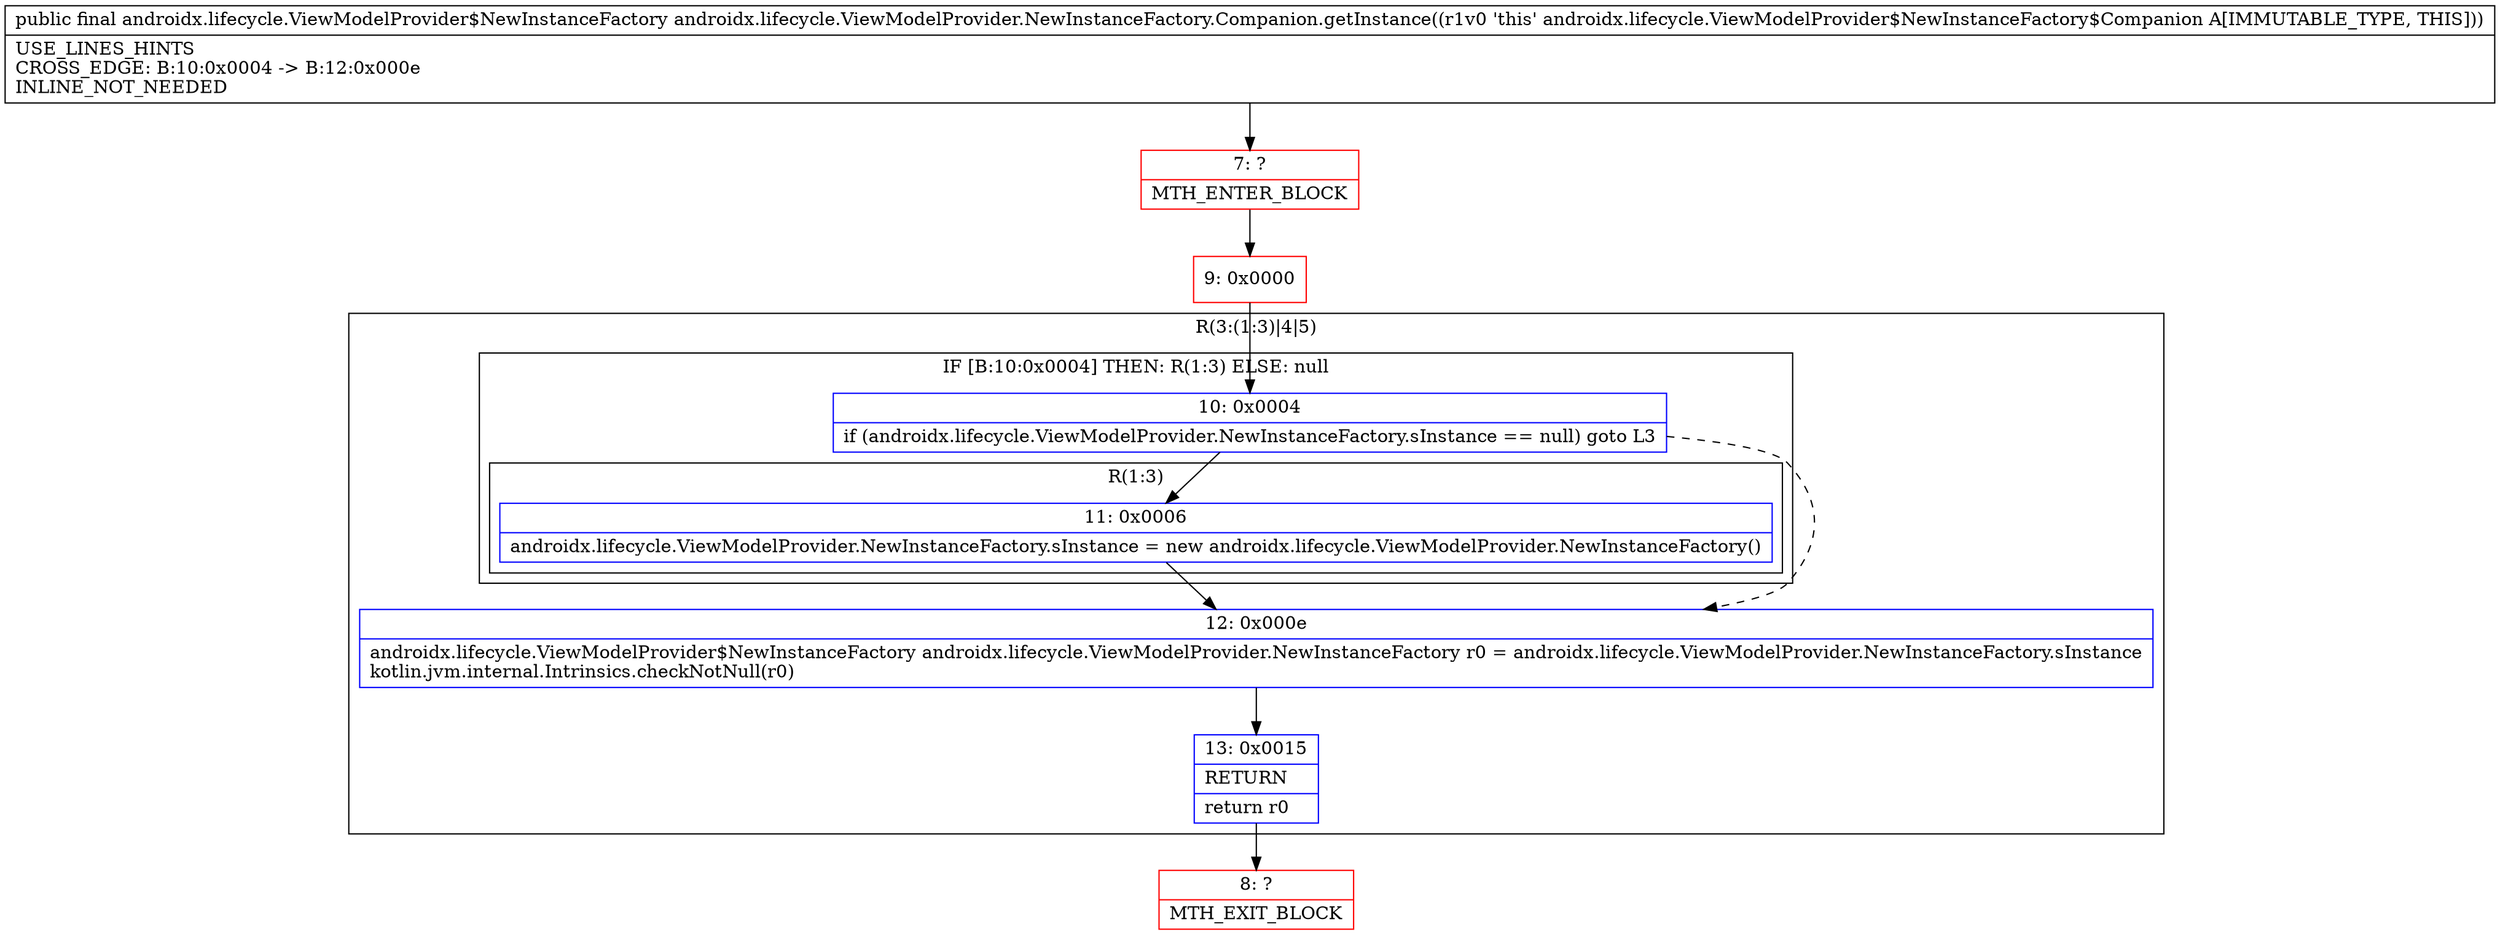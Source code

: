 digraph "CFG forandroidx.lifecycle.ViewModelProvider.NewInstanceFactory.Companion.getInstance()Landroidx\/lifecycle\/ViewModelProvider$NewInstanceFactory;" {
subgraph cluster_Region_540514265 {
label = "R(3:(1:3)|4|5)";
node [shape=record,color=blue];
subgraph cluster_IfRegion_1742201950 {
label = "IF [B:10:0x0004] THEN: R(1:3) ELSE: null";
node [shape=record,color=blue];
Node_10 [shape=record,label="{10\:\ 0x0004|if (androidx.lifecycle.ViewModelProvider.NewInstanceFactory.sInstance == null) goto L3\l}"];
subgraph cluster_Region_637824051 {
label = "R(1:3)";
node [shape=record,color=blue];
Node_11 [shape=record,label="{11\:\ 0x0006|androidx.lifecycle.ViewModelProvider.NewInstanceFactory.sInstance = new androidx.lifecycle.ViewModelProvider.NewInstanceFactory()\l}"];
}
}
Node_12 [shape=record,label="{12\:\ 0x000e|androidx.lifecycle.ViewModelProvider$NewInstanceFactory androidx.lifecycle.ViewModelProvider.NewInstanceFactory r0 = androidx.lifecycle.ViewModelProvider.NewInstanceFactory.sInstance\lkotlin.jvm.internal.Intrinsics.checkNotNull(r0)\l}"];
Node_13 [shape=record,label="{13\:\ 0x0015|RETURN\l|return r0\l}"];
}
Node_7 [shape=record,color=red,label="{7\:\ ?|MTH_ENTER_BLOCK\l}"];
Node_9 [shape=record,color=red,label="{9\:\ 0x0000}"];
Node_8 [shape=record,color=red,label="{8\:\ ?|MTH_EXIT_BLOCK\l}"];
MethodNode[shape=record,label="{public final androidx.lifecycle.ViewModelProvider$NewInstanceFactory androidx.lifecycle.ViewModelProvider.NewInstanceFactory.Companion.getInstance((r1v0 'this' androidx.lifecycle.ViewModelProvider$NewInstanceFactory$Companion A[IMMUTABLE_TYPE, THIS]))  | USE_LINES_HINTS\lCROSS_EDGE: B:10:0x0004 \-\> B:12:0x000e\lINLINE_NOT_NEEDED\l}"];
MethodNode -> Node_7;Node_10 -> Node_11;
Node_10 -> Node_12[style=dashed];
Node_11 -> Node_12;
Node_12 -> Node_13;
Node_13 -> Node_8;
Node_7 -> Node_9;
Node_9 -> Node_10;
}

